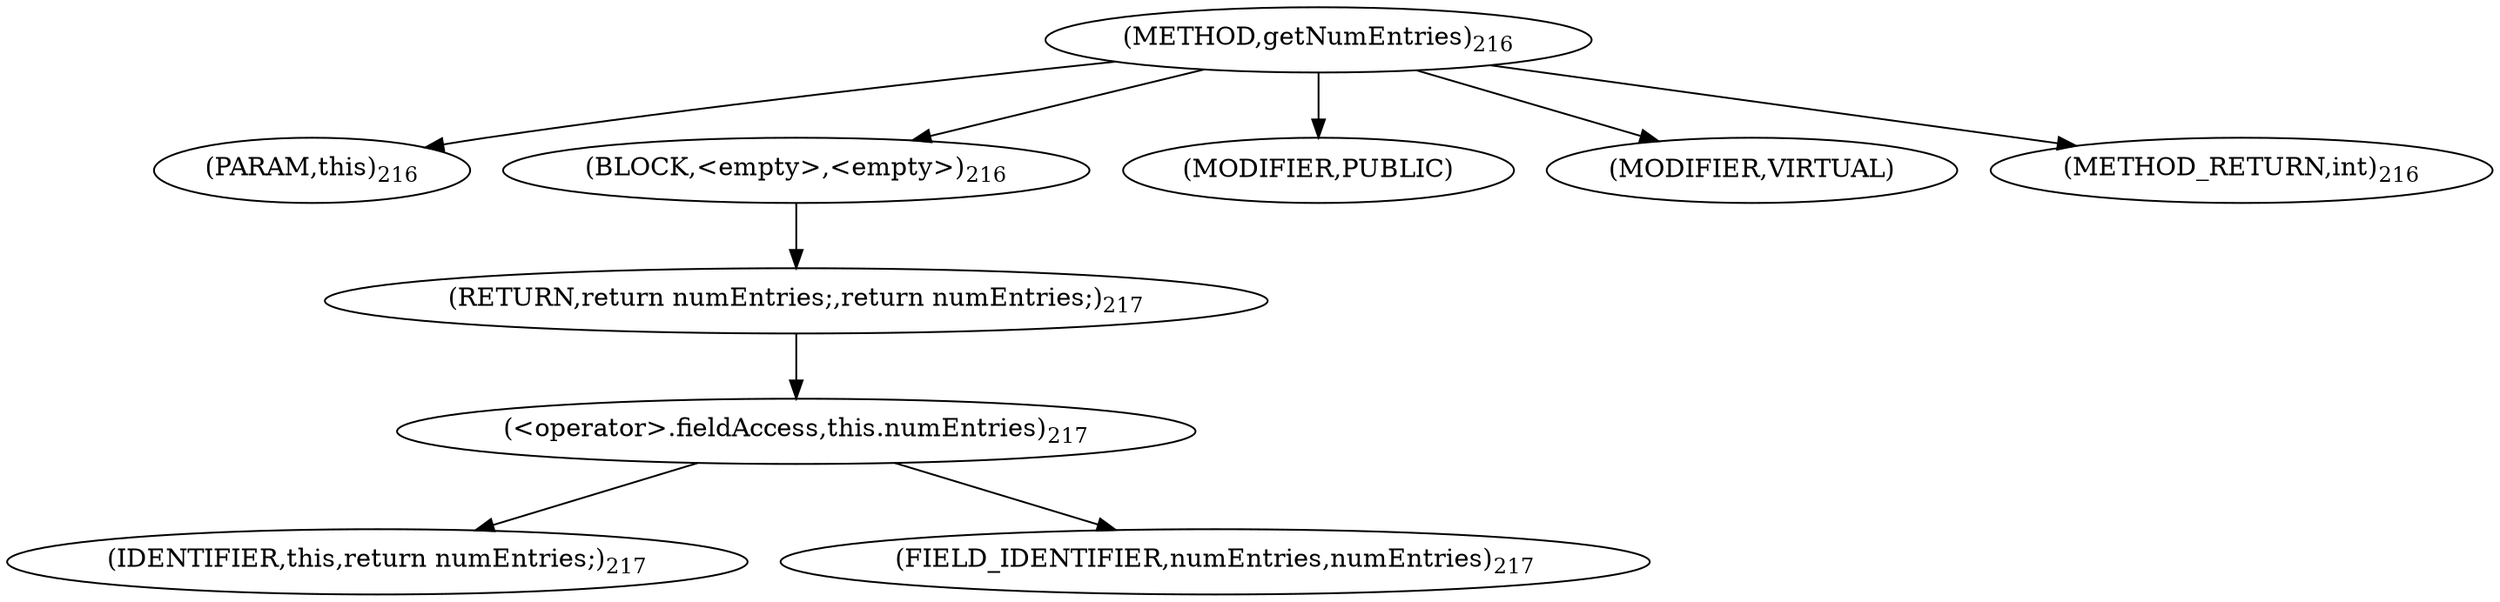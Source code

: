 digraph "getNumEntries" {  
"269" [label = <(METHOD,getNumEntries)<SUB>216</SUB>> ]
"270" [label = <(PARAM,this)<SUB>216</SUB>> ]
"271" [label = <(BLOCK,&lt;empty&gt;,&lt;empty&gt;)<SUB>216</SUB>> ]
"272" [label = <(RETURN,return numEntries;,return numEntries;)<SUB>217</SUB>> ]
"273" [label = <(&lt;operator&gt;.fieldAccess,this.numEntries)<SUB>217</SUB>> ]
"274" [label = <(IDENTIFIER,this,return numEntries;)<SUB>217</SUB>> ]
"275" [label = <(FIELD_IDENTIFIER,numEntries,numEntries)<SUB>217</SUB>> ]
"276" [label = <(MODIFIER,PUBLIC)> ]
"277" [label = <(MODIFIER,VIRTUAL)> ]
"278" [label = <(METHOD_RETURN,int)<SUB>216</SUB>> ]
  "269" -> "270" 
  "269" -> "271" 
  "269" -> "276" 
  "269" -> "277" 
  "269" -> "278" 
  "271" -> "272" 
  "272" -> "273" 
  "273" -> "274" 
  "273" -> "275" 
}
